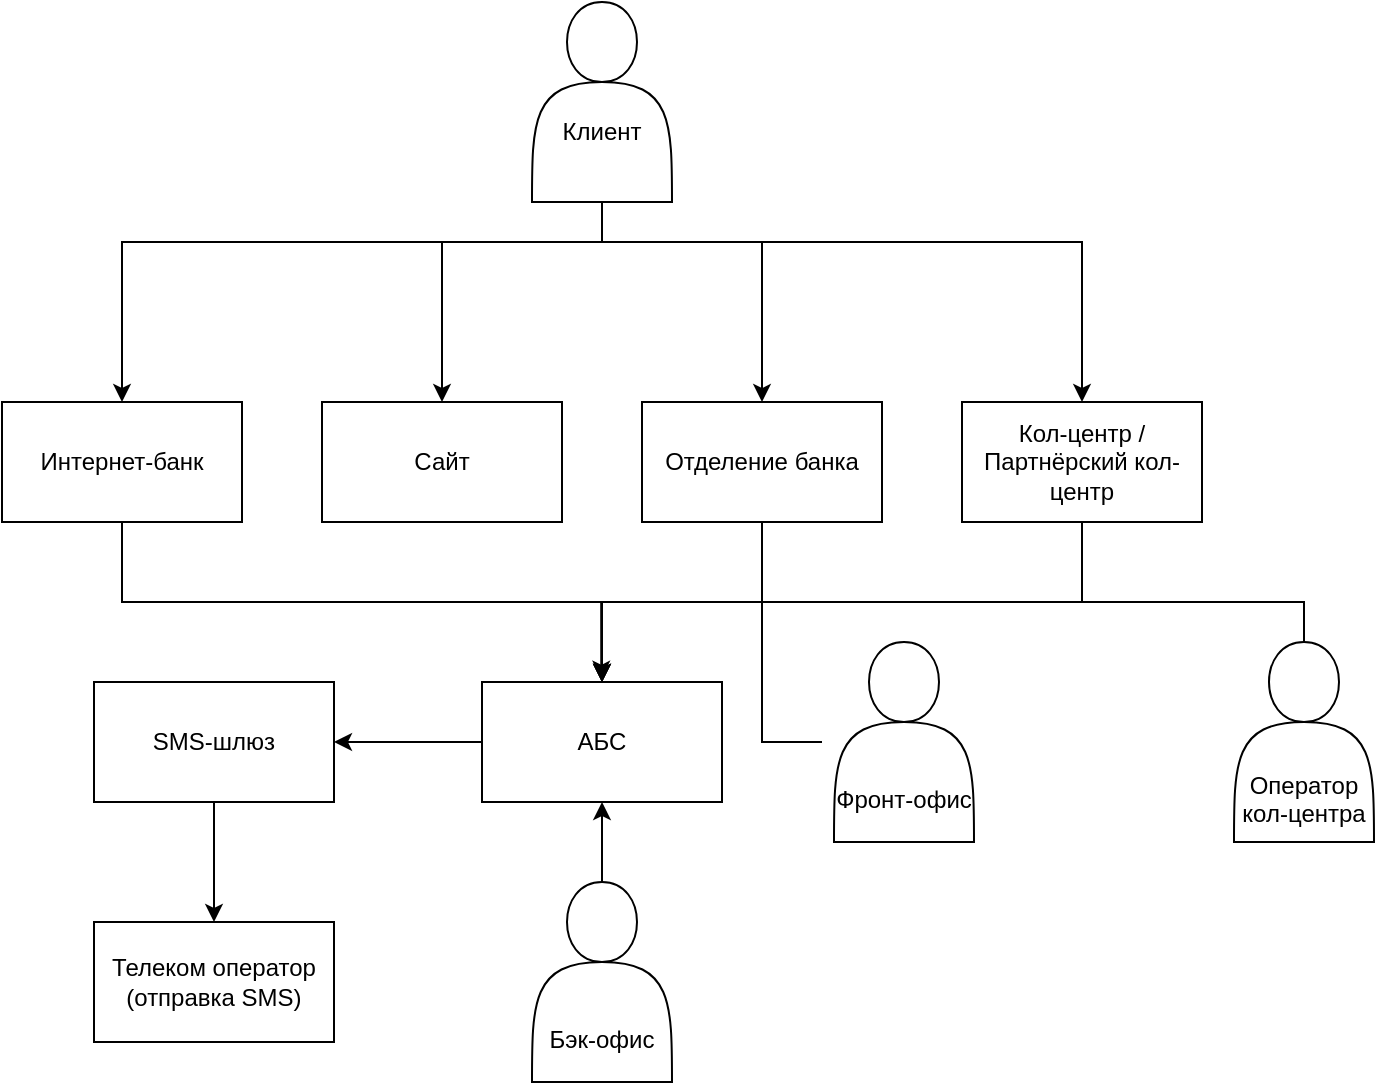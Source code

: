 <mxfile version="26.0.4">
  <diagram name="Страница — 1" id="TWXCnliCKV3nUo3BBjRv">
    <mxGraphModel dx="1002" dy="621" grid="1" gridSize="10" guides="1" tooltips="1" connect="1" arrows="1" fold="1" page="1" pageScale="1" pageWidth="827" pageHeight="1169" math="0" shadow="0">
      <root>
        <mxCell id="0" />
        <mxCell id="1" parent="0" />
        <mxCell id="4Aif754i9rR6PhZskLtt-3" style="edgeStyle=orthogonalEdgeStyle;rounded=0;orthogonalLoop=1;jettySize=auto;html=1;entryX=0.5;entryY=0;entryDx=0;entryDy=0;exitX=0.5;exitY=1;exitDx=0;exitDy=0;" edge="1" parent="1" source="4Aif754i9rR6PhZskLtt-1" target="4Aif754i9rR6PhZskLtt-2">
          <mxGeometry relative="1" as="geometry">
            <mxPoint x="368" y="140" as="sourcePoint" />
            <Array as="points">
              <mxPoint x="414" y="160" />
              <mxPoint x="174" y="160" />
            </Array>
          </mxGeometry>
        </mxCell>
        <mxCell id="4Aif754i9rR6PhZskLtt-5" style="edgeStyle=orthogonalEdgeStyle;rounded=0;orthogonalLoop=1;jettySize=auto;html=1;entryX=0.5;entryY=0;entryDx=0;entryDy=0;exitX=0.5;exitY=1;exitDx=0;exitDy=0;" edge="1" parent="1" source="4Aif754i9rR6PhZskLtt-1" target="4Aif754i9rR6PhZskLtt-4">
          <mxGeometry relative="1" as="geometry">
            <mxPoint x="368" y="140" as="sourcePoint" />
            <Array as="points">
              <mxPoint x="414" y="160" />
              <mxPoint x="334" y="160" />
            </Array>
          </mxGeometry>
        </mxCell>
        <mxCell id="4Aif754i9rR6PhZskLtt-8" style="edgeStyle=orthogonalEdgeStyle;rounded=0;orthogonalLoop=1;jettySize=auto;html=1;entryX=0.5;entryY=0;entryDx=0;entryDy=0;exitX=0.5;exitY=1;exitDx=0;exitDy=0;" edge="1" parent="1" source="4Aif754i9rR6PhZskLtt-1" target="4Aif754i9rR6PhZskLtt-6">
          <mxGeometry relative="1" as="geometry">
            <mxPoint x="368" y="140" as="sourcePoint" />
            <Array as="points">
              <mxPoint x="414" y="160" />
              <mxPoint x="494" y="160" />
            </Array>
          </mxGeometry>
        </mxCell>
        <mxCell id="4Aif754i9rR6PhZskLtt-9" style="edgeStyle=orthogonalEdgeStyle;rounded=0;orthogonalLoop=1;jettySize=auto;html=1;exitX=0.5;exitY=1;exitDx=0;exitDy=0;" edge="1" parent="1" source="4Aif754i9rR6PhZskLtt-1" target="4Aif754i9rR6PhZskLtt-7">
          <mxGeometry relative="1" as="geometry">
            <mxPoint x="368" y="140" as="sourcePoint" />
            <Array as="points">
              <mxPoint x="414" y="160" />
              <mxPoint x="654" y="160" />
            </Array>
          </mxGeometry>
        </mxCell>
        <mxCell id="4Aif754i9rR6PhZskLtt-1" value="&lt;div&gt;&lt;br&gt;&lt;/div&gt;&lt;div&gt;&lt;br&gt;&lt;/div&gt;Клиент" style="shape=actor;whiteSpace=wrap;html=1;" vertex="1" parent="1">
          <mxGeometry x="379" y="40" width="70" height="100" as="geometry" />
        </mxCell>
        <mxCell id="4Aif754i9rR6PhZskLtt-11" style="edgeStyle=orthogonalEdgeStyle;rounded=0;orthogonalLoop=1;jettySize=auto;html=1;" edge="1" parent="1" source="4Aif754i9rR6PhZskLtt-2" target="4Aif754i9rR6PhZskLtt-10">
          <mxGeometry relative="1" as="geometry">
            <Array as="points">
              <mxPoint x="174" y="340" />
              <mxPoint x="414" y="340" />
            </Array>
          </mxGeometry>
        </mxCell>
        <mxCell id="4Aif754i9rR6PhZskLtt-2" value="Интернет-банк" style="rounded=0;whiteSpace=wrap;html=1;" vertex="1" parent="1">
          <mxGeometry x="114" y="240" width="120" height="60" as="geometry" />
        </mxCell>
        <mxCell id="4Aif754i9rR6PhZskLtt-4" value="Сайт" style="rounded=0;whiteSpace=wrap;html=1;" vertex="1" parent="1">
          <mxGeometry x="274" y="240" width="120" height="60" as="geometry" />
        </mxCell>
        <mxCell id="4Aif754i9rR6PhZskLtt-13" style="edgeStyle=orthogonalEdgeStyle;rounded=0;orthogonalLoop=1;jettySize=auto;html=1;entryX=0.5;entryY=0;entryDx=0;entryDy=0;" edge="1" parent="1" source="4Aif754i9rR6PhZskLtt-6" target="4Aif754i9rR6PhZskLtt-10">
          <mxGeometry relative="1" as="geometry" />
        </mxCell>
        <mxCell id="4Aif754i9rR6PhZskLtt-6" value="Отделение банка" style="rounded=0;whiteSpace=wrap;html=1;" vertex="1" parent="1">
          <mxGeometry x="434" y="240" width="120" height="60" as="geometry" />
        </mxCell>
        <mxCell id="4Aif754i9rR6PhZskLtt-14" style="edgeStyle=orthogonalEdgeStyle;rounded=0;orthogonalLoop=1;jettySize=auto;html=1;entryX=0.5;entryY=0;entryDx=0;entryDy=0;" edge="1" parent="1" source="4Aif754i9rR6PhZskLtt-7" target="4Aif754i9rR6PhZskLtt-10">
          <mxGeometry relative="1" as="geometry">
            <Array as="points">
              <mxPoint x="654" y="340" />
              <mxPoint x="414" y="340" />
            </Array>
          </mxGeometry>
        </mxCell>
        <mxCell id="4Aif754i9rR6PhZskLtt-7" value="Кол-центр /&lt;br&gt;Партнёрский кол-центр" style="rounded=0;whiteSpace=wrap;html=1;" vertex="1" parent="1">
          <mxGeometry x="594" y="240" width="120" height="60" as="geometry" />
        </mxCell>
        <mxCell id="4Aif754i9rR6PhZskLtt-25" style="edgeStyle=orthogonalEdgeStyle;rounded=0;orthogonalLoop=1;jettySize=auto;html=1;entryX=1;entryY=0.5;entryDx=0;entryDy=0;" edge="1" parent="1" source="4Aif754i9rR6PhZskLtt-10" target="4Aif754i9rR6PhZskLtt-23">
          <mxGeometry relative="1" as="geometry" />
        </mxCell>
        <mxCell id="4Aif754i9rR6PhZskLtt-10" value="АБС" style="rounded=0;whiteSpace=wrap;html=1;" vertex="1" parent="1">
          <mxGeometry x="354" y="380" width="120" height="60" as="geometry" />
        </mxCell>
        <mxCell id="4Aif754i9rR6PhZskLtt-16" style="edgeStyle=orthogonalEdgeStyle;rounded=0;orthogonalLoop=1;jettySize=auto;html=1;entryX=0.5;entryY=0;entryDx=0;entryDy=0;" edge="1" parent="1" source="4Aif754i9rR6PhZskLtt-15" target="4Aif754i9rR6PhZskLtt-10">
          <mxGeometry relative="1" as="geometry">
            <mxPoint x="540" y="410" as="targetPoint" />
            <Array as="points">
              <mxPoint x="765" y="340" />
              <mxPoint x="414" y="340" />
            </Array>
          </mxGeometry>
        </mxCell>
        <mxCell id="4Aif754i9rR6PhZskLtt-15" value="&lt;div&gt;&lt;br&gt;&lt;/div&gt;&lt;div&gt;&lt;br&gt;&lt;/div&gt;&lt;div&gt;&lt;br&gt;&lt;/div&gt;&lt;div&gt;&lt;br&gt;&lt;/div&gt;&lt;div&gt;Оператор&lt;br&gt;кол-центра&lt;/div&gt;" style="shape=actor;whiteSpace=wrap;html=1;" vertex="1" parent="1">
          <mxGeometry x="730" y="360" width="70" height="100" as="geometry" />
        </mxCell>
        <mxCell id="4Aif754i9rR6PhZskLtt-18" value="&lt;div&gt;&lt;br&gt;&lt;/div&gt;&lt;div&gt;&lt;br&gt;&lt;/div&gt;&lt;div&gt;&lt;br&gt;&lt;/div&gt;&lt;div&gt;&lt;br&gt;&lt;/div&gt;&lt;div&gt;Фронт-офис&lt;/div&gt;" style="shape=actor;whiteSpace=wrap;html=1;" vertex="1" parent="1">
          <mxGeometry x="530" y="360" width="70" height="100" as="geometry" />
        </mxCell>
        <mxCell id="4Aif754i9rR6PhZskLtt-20" style="edgeStyle=orthogonalEdgeStyle;rounded=0;orthogonalLoop=1;jettySize=auto;html=1;entryX=0.497;entryY=-0.027;entryDx=0;entryDy=0;entryPerimeter=0;" edge="1" parent="1" target="4Aif754i9rR6PhZskLtt-10">
          <mxGeometry relative="1" as="geometry">
            <mxPoint x="524.0" y="410" as="sourcePoint" />
            <mxPoint x="450" y="320" as="targetPoint" />
            <Array as="points">
              <mxPoint x="494" y="410" />
              <mxPoint x="494" y="340" />
              <mxPoint x="414" y="340" />
            </Array>
          </mxGeometry>
        </mxCell>
        <mxCell id="4Aif754i9rR6PhZskLtt-22" style="edgeStyle=orthogonalEdgeStyle;rounded=0;orthogonalLoop=1;jettySize=auto;html=1;entryX=0.5;entryY=1;entryDx=0;entryDy=0;" edge="1" parent="1" source="4Aif754i9rR6PhZskLtt-21" target="4Aif754i9rR6PhZskLtt-10">
          <mxGeometry relative="1" as="geometry" />
        </mxCell>
        <mxCell id="4Aif754i9rR6PhZskLtt-21" value="&lt;div&gt;&lt;br&gt;&lt;/div&gt;&lt;div&gt;&lt;br&gt;&lt;/div&gt;&lt;div&gt;&lt;br&gt;&lt;/div&gt;&lt;div&gt;&lt;br&gt;&lt;/div&gt;&lt;div&gt;Бэк-офис&lt;/div&gt;" style="shape=actor;whiteSpace=wrap;html=1;" vertex="1" parent="1">
          <mxGeometry x="379" y="480" width="70" height="100" as="geometry" />
        </mxCell>
        <mxCell id="4Aif754i9rR6PhZskLtt-27" style="edgeStyle=orthogonalEdgeStyle;rounded=0;orthogonalLoop=1;jettySize=auto;html=1;entryX=0.5;entryY=0;entryDx=0;entryDy=0;" edge="1" parent="1" source="4Aif754i9rR6PhZskLtt-23" target="4Aif754i9rR6PhZskLtt-26">
          <mxGeometry relative="1" as="geometry" />
        </mxCell>
        <mxCell id="4Aif754i9rR6PhZskLtt-23" value="SMS-шлюз" style="rounded=0;whiteSpace=wrap;html=1;" vertex="1" parent="1">
          <mxGeometry x="160" y="380" width="120" height="60" as="geometry" />
        </mxCell>
        <mxCell id="4Aif754i9rR6PhZskLtt-26" value="Телеком оператор&lt;br&gt;(отправка SMS)" style="rounded=0;whiteSpace=wrap;html=1;" vertex="1" parent="1">
          <mxGeometry x="160" y="500" width="120" height="60" as="geometry" />
        </mxCell>
      </root>
    </mxGraphModel>
  </diagram>
</mxfile>
